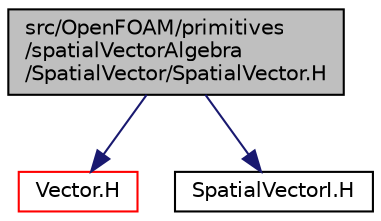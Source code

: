 digraph "src/OpenFOAM/primitives/spatialVectorAlgebra/SpatialVector/SpatialVector.H"
{
  bgcolor="transparent";
  edge [fontname="Helvetica",fontsize="10",labelfontname="Helvetica",labelfontsize="10"];
  node [fontname="Helvetica",fontsize="10",shape=record];
  Node1 [label="src/OpenFOAM/primitives\l/spatialVectorAlgebra\l/SpatialVector/SpatialVector.H",height=0.2,width=0.4,color="black", fillcolor="grey75", style="filled", fontcolor="black"];
  Node1 -> Node2 [color="midnightblue",fontsize="10",style="solid",fontname="Helvetica"];
  Node2 [label="Vector.H",height=0.2,width=0.4,color="red",URL="$a09193.html"];
  Node1 -> Node3 [color="midnightblue",fontsize="10",style="solid",fontname="Helvetica"];
  Node3 [label="SpatialVectorI.H",height=0.2,width=0.4,color="black",URL="$a09095.html"];
}
